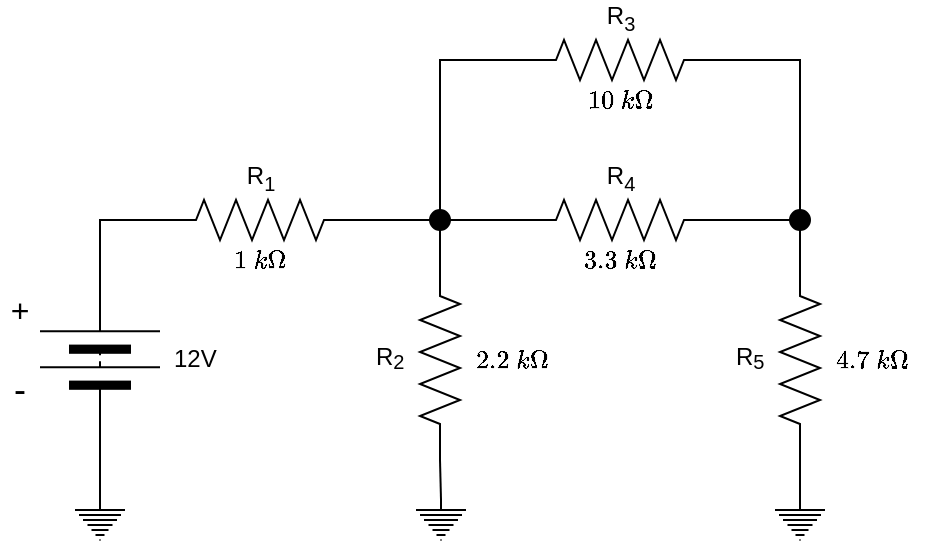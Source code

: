 <mxfile version="28.2.3">
  <diagram name="Page-1" id="osGHmgrCMPnHRkpEAeP0">
    <mxGraphModel dx="648" dy="364" grid="1" gridSize="10" guides="1" tooltips="1" connect="1" arrows="1" fold="1" page="1" pageScale="1" pageWidth="827" pageHeight="1169" math="1" shadow="0">
      <root>
        <mxCell id="0" />
        <mxCell id="1" parent="0" />
        <mxCell id="mMdcIYZgbFbzCLsOvSOw-25" value="$$1\ k\Omega$$" style="text;html=1;align=center;verticalAlign=middle;whiteSpace=wrap;rounded=0;fontFamily=Helvetica;fontSize=11;fontColor=default;labelBackgroundColor=default;" vertex="1" parent="1">
          <mxGeometry x="140" y="170" width="60" height="20" as="geometry" />
        </mxCell>
        <mxCell id="mMdcIYZgbFbzCLsOvSOw-26" value="$$3.3\ k\Omega$$" style="text;html=1;align=center;verticalAlign=middle;whiteSpace=wrap;rounded=0;fontFamily=Helvetica;fontSize=11;fontColor=default;labelBackgroundColor=default;" vertex="1" parent="1">
          <mxGeometry x="320" y="170" width="60" height="20" as="geometry" />
        </mxCell>
        <mxCell id="mMdcIYZgbFbzCLsOvSOw-27" value="$$10\ k\Omega$$" style="text;html=1;align=center;verticalAlign=middle;whiteSpace=wrap;rounded=0;fontFamily=Helvetica;fontSize=11;fontColor=default;labelBackgroundColor=default;" vertex="1" parent="1">
          <mxGeometry x="320" y="90" width="60" height="20" as="geometry" />
        </mxCell>
        <mxCell id="mMdcIYZgbFbzCLsOvSOw-28" value="$$2.2\ k\Omega$$" style="text;html=1;align=left;verticalAlign=middle;whiteSpace=wrap;rounded=0;fontFamily=Helvetica;fontSize=11;fontColor=default;labelBackgroundColor=default;spacingLeft=3;" vertex="1" parent="1">
          <mxGeometry x="273" y="220" width="60" height="20" as="geometry" />
        </mxCell>
        <mxCell id="mMdcIYZgbFbzCLsOvSOw-29" value="$$4.7\ k\Omega$$" style="text;html=1;align=left;verticalAlign=middle;whiteSpace=wrap;rounded=0;fontFamily=Helvetica;fontSize=11;fontColor=default;labelBackgroundColor=default;spacingLeft=3;" vertex="1" parent="1">
          <mxGeometry x="452.5" y="220" width="60" height="20" as="geometry" />
        </mxCell>
        <mxCell id="mMdcIYZgbFbzCLsOvSOw-17" style="edgeStyle=orthogonalEdgeStyle;shape=connector;rounded=0;orthogonalLoop=1;jettySize=auto;html=1;exitX=1;exitY=0.5;exitDx=0;exitDy=0;exitPerimeter=0;entryX=0;entryY=0.5;entryDx=0;entryDy=0;strokeColor=default;align=center;verticalAlign=middle;fontFamily=Helvetica;fontSize=11;fontColor=default;labelBackgroundColor=default;endArrow=none;endFill=0;" edge="1" parent="1" source="mMdcIYZgbFbzCLsOvSOw-1" target="mMdcIYZgbFbzCLsOvSOw-14">
          <mxGeometry relative="1" as="geometry" />
        </mxCell>
        <mxCell id="mMdcIYZgbFbzCLsOvSOw-1" value="R&lt;sub&gt;1&lt;/sub&gt;" style="pointerEvents=1;verticalLabelPosition=top;shadow=0;dashed=0;align=center;html=1;verticalAlign=bottom;shape=mxgraph.electrical.resistors.resistor_2;labelPosition=center;" vertex="1" parent="1">
          <mxGeometry x="120" y="150" width="100" height="20" as="geometry" />
        </mxCell>
        <mxCell id="mMdcIYZgbFbzCLsOvSOw-2" value="12V" style="pointerEvents=1;verticalLabelPosition=bottom;shadow=0;dashed=0;align=center;html=1;verticalAlign=top;shape=mxgraph.electrical.miscellaneous.batteryStack;rotation=-90;horizontal=1;textDirection=vertical-lr;labelPosition=center;" vertex="1" parent="1">
          <mxGeometry x="60" y="200" width="60" height="60" as="geometry" />
        </mxCell>
        <mxCell id="mMdcIYZgbFbzCLsOvSOw-18" style="edgeStyle=orthogonalEdgeStyle;shape=connector;rounded=0;orthogonalLoop=1;jettySize=auto;html=1;exitX=1;exitY=0.5;exitDx=0;exitDy=0;exitPerimeter=0;entryX=0.5;entryY=1;entryDx=0;entryDy=0;strokeColor=default;align=center;verticalAlign=middle;fontFamily=Helvetica;fontSize=11;fontColor=default;labelBackgroundColor=default;endArrow=none;endFill=0;" edge="1" parent="1" source="mMdcIYZgbFbzCLsOvSOw-3" target="mMdcIYZgbFbzCLsOvSOw-14">
          <mxGeometry relative="1" as="geometry" />
        </mxCell>
        <mxCell id="mMdcIYZgbFbzCLsOvSOw-3" value="R&lt;sub&gt;2&lt;/sub&gt;" style="pointerEvents=1;verticalLabelPosition=top;shadow=0;dashed=0;align=center;html=1;verticalAlign=middle;shape=mxgraph.electrical.resistors.resistor_2;rotation=-90;labelPosition=center;horizontal=1;textDirection=vertical-lr;spacingTop=10;" vertex="1" parent="1">
          <mxGeometry x="210" y="220" width="100" height="20" as="geometry" />
        </mxCell>
        <mxCell id="mMdcIYZgbFbzCLsOvSOw-19" style="edgeStyle=orthogonalEdgeStyle;shape=connector;rounded=0;orthogonalLoop=1;jettySize=auto;html=1;exitX=0;exitY=0.5;exitDx=0;exitDy=0;exitPerimeter=0;entryX=1;entryY=0.5;entryDx=0;entryDy=0;strokeColor=default;align=center;verticalAlign=middle;fontFamily=Helvetica;fontSize=11;fontColor=default;labelBackgroundColor=default;endArrow=none;endFill=0;" edge="1" parent="1" source="mMdcIYZgbFbzCLsOvSOw-4" target="mMdcIYZgbFbzCLsOvSOw-14">
          <mxGeometry relative="1" as="geometry" />
        </mxCell>
        <mxCell id="mMdcIYZgbFbzCLsOvSOw-21" style="edgeStyle=orthogonalEdgeStyle;shape=connector;rounded=0;orthogonalLoop=1;jettySize=auto;html=1;exitX=1;exitY=0.5;exitDx=0;exitDy=0;exitPerimeter=0;entryX=0;entryY=0.5;entryDx=0;entryDy=0;strokeColor=default;align=center;verticalAlign=middle;fontFamily=Helvetica;fontSize=11;fontColor=default;labelBackgroundColor=default;endArrow=none;endFill=0;" edge="1" parent="1" source="mMdcIYZgbFbzCLsOvSOw-4" target="mMdcIYZgbFbzCLsOvSOw-15">
          <mxGeometry relative="1" as="geometry" />
        </mxCell>
        <mxCell id="mMdcIYZgbFbzCLsOvSOw-4" value="R&lt;sub&gt;4&lt;/sub&gt;" style="pointerEvents=1;verticalLabelPosition=top;shadow=0;dashed=0;align=center;html=1;verticalAlign=bottom;shape=mxgraph.electrical.resistors.resistor_2;labelPosition=center;" vertex="1" parent="1">
          <mxGeometry x="300" y="150" width="100" height="20" as="geometry" />
        </mxCell>
        <mxCell id="mMdcIYZgbFbzCLsOvSOw-20" style="edgeStyle=orthogonalEdgeStyle;shape=connector;rounded=0;orthogonalLoop=1;jettySize=auto;html=1;exitX=0;exitY=0.5;exitDx=0;exitDy=0;exitPerimeter=0;entryX=0.5;entryY=0;entryDx=0;entryDy=0;strokeColor=default;align=center;verticalAlign=middle;fontFamily=Helvetica;fontSize=11;fontColor=default;labelBackgroundColor=default;endArrow=none;endFill=0;" edge="1" parent="1" source="mMdcIYZgbFbzCLsOvSOw-5" target="mMdcIYZgbFbzCLsOvSOw-14">
          <mxGeometry relative="1" as="geometry" />
        </mxCell>
        <mxCell id="mMdcIYZgbFbzCLsOvSOw-23" style="edgeStyle=orthogonalEdgeStyle;shape=connector;rounded=0;orthogonalLoop=1;jettySize=auto;html=1;exitX=1;exitY=0.5;exitDx=0;exitDy=0;exitPerimeter=0;entryX=0.5;entryY=0;entryDx=0;entryDy=0;strokeColor=default;align=center;verticalAlign=middle;fontFamily=Helvetica;fontSize=11;fontColor=default;labelBackgroundColor=default;endArrow=none;endFill=0;" edge="1" parent="1" source="mMdcIYZgbFbzCLsOvSOw-5" target="mMdcIYZgbFbzCLsOvSOw-15">
          <mxGeometry relative="1" as="geometry" />
        </mxCell>
        <mxCell id="mMdcIYZgbFbzCLsOvSOw-5" value="R&lt;sub&gt;3&lt;/sub&gt;" style="pointerEvents=1;verticalLabelPosition=top;shadow=0;dashed=0;align=center;html=1;verticalAlign=bottom;shape=mxgraph.electrical.resistors.resistor_2;labelPosition=center;" vertex="1" parent="1">
          <mxGeometry x="300" y="70" width="100" height="20" as="geometry" />
        </mxCell>
        <mxCell id="mMdcIYZgbFbzCLsOvSOw-22" style="edgeStyle=orthogonalEdgeStyle;shape=connector;rounded=0;orthogonalLoop=1;jettySize=auto;html=1;exitX=1;exitY=0.5;exitDx=0;exitDy=0;exitPerimeter=0;entryX=0.5;entryY=1;entryDx=0;entryDy=0;strokeColor=default;align=center;verticalAlign=middle;fontFamily=Helvetica;fontSize=11;fontColor=default;labelBackgroundColor=default;endArrow=none;endFill=0;" edge="1" parent="1" source="mMdcIYZgbFbzCLsOvSOw-6" target="mMdcIYZgbFbzCLsOvSOw-15">
          <mxGeometry relative="1" as="geometry" />
        </mxCell>
        <mxCell id="mMdcIYZgbFbzCLsOvSOw-6" value="R&lt;sub&gt;5&lt;/sub&gt;" style="pointerEvents=1;verticalLabelPosition=top;shadow=0;dashed=0;align=center;html=1;verticalAlign=middle;shape=mxgraph.electrical.resistors.resistor_2;rotation=-90;textDirection=vertical-lr;labelPosition=center;spacingLeft=0;spacingTop=10;" vertex="1" parent="1">
          <mxGeometry x="390" y="220" width="100" height="20" as="geometry" />
        </mxCell>
        <mxCell id="mMdcIYZgbFbzCLsOvSOw-7" value="" style="pointerEvents=1;verticalLabelPosition=bottom;shadow=0;dashed=0;align=center;html=1;verticalAlign=top;shape=mxgraph.electrical.signal_sources.protective_earth;" vertex="1" parent="1">
          <mxGeometry x="248" y="300" width="25" height="20" as="geometry" />
        </mxCell>
        <mxCell id="mMdcIYZgbFbzCLsOvSOw-8" value="" style="pointerEvents=1;verticalLabelPosition=bottom;shadow=0;dashed=0;align=center;html=1;verticalAlign=top;shape=mxgraph.electrical.signal_sources.protective_earth;" vertex="1" parent="1">
          <mxGeometry x="427.5" y="300" width="25" height="20" as="geometry" />
        </mxCell>
        <mxCell id="mMdcIYZgbFbzCLsOvSOw-10" style="edgeStyle=orthogonalEdgeStyle;rounded=0;orthogonalLoop=1;jettySize=auto;html=1;exitX=0.5;exitY=0;exitDx=0;exitDy=0;exitPerimeter=0;entryX=0;entryY=0.5;entryDx=0;entryDy=0;endArrow=none;endFill=0;" edge="1" parent="1" source="mMdcIYZgbFbzCLsOvSOw-9" target="mMdcIYZgbFbzCLsOvSOw-2">
          <mxGeometry relative="1" as="geometry" />
        </mxCell>
        <mxCell id="mMdcIYZgbFbzCLsOvSOw-9" value="" style="pointerEvents=1;verticalLabelPosition=bottom;shadow=0;dashed=0;align=center;html=1;verticalAlign=top;shape=mxgraph.electrical.signal_sources.protective_earth;" vertex="1" parent="1">
          <mxGeometry x="77.5" y="300" width="25" height="20" as="geometry" />
        </mxCell>
        <mxCell id="mMdcIYZgbFbzCLsOvSOw-11" style="edgeStyle=orthogonalEdgeStyle;shape=connector;rounded=0;orthogonalLoop=1;jettySize=auto;html=1;exitX=0.5;exitY=0;exitDx=0;exitDy=0;exitPerimeter=0;entryX=0;entryY=0.5;entryDx=0;entryDy=0;entryPerimeter=0;strokeColor=default;align=center;verticalAlign=middle;fontFamily=Helvetica;fontSize=11;fontColor=default;labelBackgroundColor=default;endArrow=none;endFill=0;" edge="1" parent="1" source="mMdcIYZgbFbzCLsOvSOw-7" target="mMdcIYZgbFbzCLsOvSOw-3">
          <mxGeometry relative="1" as="geometry" />
        </mxCell>
        <mxCell id="mMdcIYZgbFbzCLsOvSOw-12" style="edgeStyle=orthogonalEdgeStyle;shape=connector;rounded=0;orthogonalLoop=1;jettySize=auto;html=1;exitX=0.5;exitY=0;exitDx=0;exitDy=0;exitPerimeter=0;entryX=0;entryY=0.5;entryDx=0;entryDy=0;entryPerimeter=0;strokeColor=default;align=center;verticalAlign=middle;fontFamily=Helvetica;fontSize=11;fontColor=default;labelBackgroundColor=default;endArrow=none;endFill=0;" edge="1" parent="1" source="mMdcIYZgbFbzCLsOvSOw-8" target="mMdcIYZgbFbzCLsOvSOw-6">
          <mxGeometry relative="1" as="geometry" />
        </mxCell>
        <mxCell id="mMdcIYZgbFbzCLsOvSOw-14" value="" style="verticalLabelPosition=bottom;shadow=0;dashed=0;align=center;html=1;verticalAlign=top;strokeWidth=1;shape=ellipse;perimeter=ellipsePerimeter;fontFamily=Helvetica;fontSize=11;fontColor=default;labelBackgroundColor=default;fillColor=light-dark(#000000,#FFFFFF);" vertex="1" parent="1">
          <mxGeometry x="255" y="155" width="10" height="10" as="geometry" />
        </mxCell>
        <mxCell id="mMdcIYZgbFbzCLsOvSOw-15" value="" style="verticalLabelPosition=bottom;shadow=0;dashed=0;align=center;html=1;verticalAlign=top;strokeWidth=1;shape=ellipse;perimeter=ellipsePerimeter;fontFamily=Helvetica;fontSize=11;fontColor=default;labelBackgroundColor=default;fillColor=light-dark(#000000,#FFFFFF);" vertex="1" parent="1">
          <mxGeometry x="435" y="155" width="10" height="10" as="geometry" />
        </mxCell>
        <mxCell id="mMdcIYZgbFbzCLsOvSOw-16" style="edgeStyle=orthogonalEdgeStyle;shape=connector;rounded=0;orthogonalLoop=1;jettySize=auto;html=1;exitX=1;exitY=0.5;exitDx=0;exitDy=0;entryX=0;entryY=0.5;entryDx=0;entryDy=0;entryPerimeter=0;strokeColor=default;align=center;verticalAlign=middle;fontFamily=Helvetica;fontSize=11;fontColor=default;labelBackgroundColor=default;endArrow=none;endFill=0;" edge="1" parent="1" source="mMdcIYZgbFbzCLsOvSOw-2" target="mMdcIYZgbFbzCLsOvSOw-1">
          <mxGeometry relative="1" as="geometry" />
        </mxCell>
        <mxCell id="mMdcIYZgbFbzCLsOvSOw-30" value="&lt;font style=&quot;font-size: 16px;&quot;&gt;+&lt;/font&gt;" style="text;html=1;align=center;verticalAlign=middle;whiteSpace=wrap;rounded=0;fontFamily=Helvetica;fontSize=11;fontColor=default;labelBackgroundColor=default;" vertex="1" parent="1">
          <mxGeometry x="40" y="190" width="20" height="30" as="geometry" />
        </mxCell>
        <mxCell id="mMdcIYZgbFbzCLsOvSOw-32" value="-" style="text;html=1;align=center;verticalAlign=middle;whiteSpace=wrap;rounded=0;fontFamily=Helvetica;fontSize=18;fontColor=default;labelBackgroundColor=default;" vertex="1" parent="1">
          <mxGeometry x="40" y="230" width="20" height="30" as="geometry" />
        </mxCell>
      </root>
    </mxGraphModel>
  </diagram>
</mxfile>
